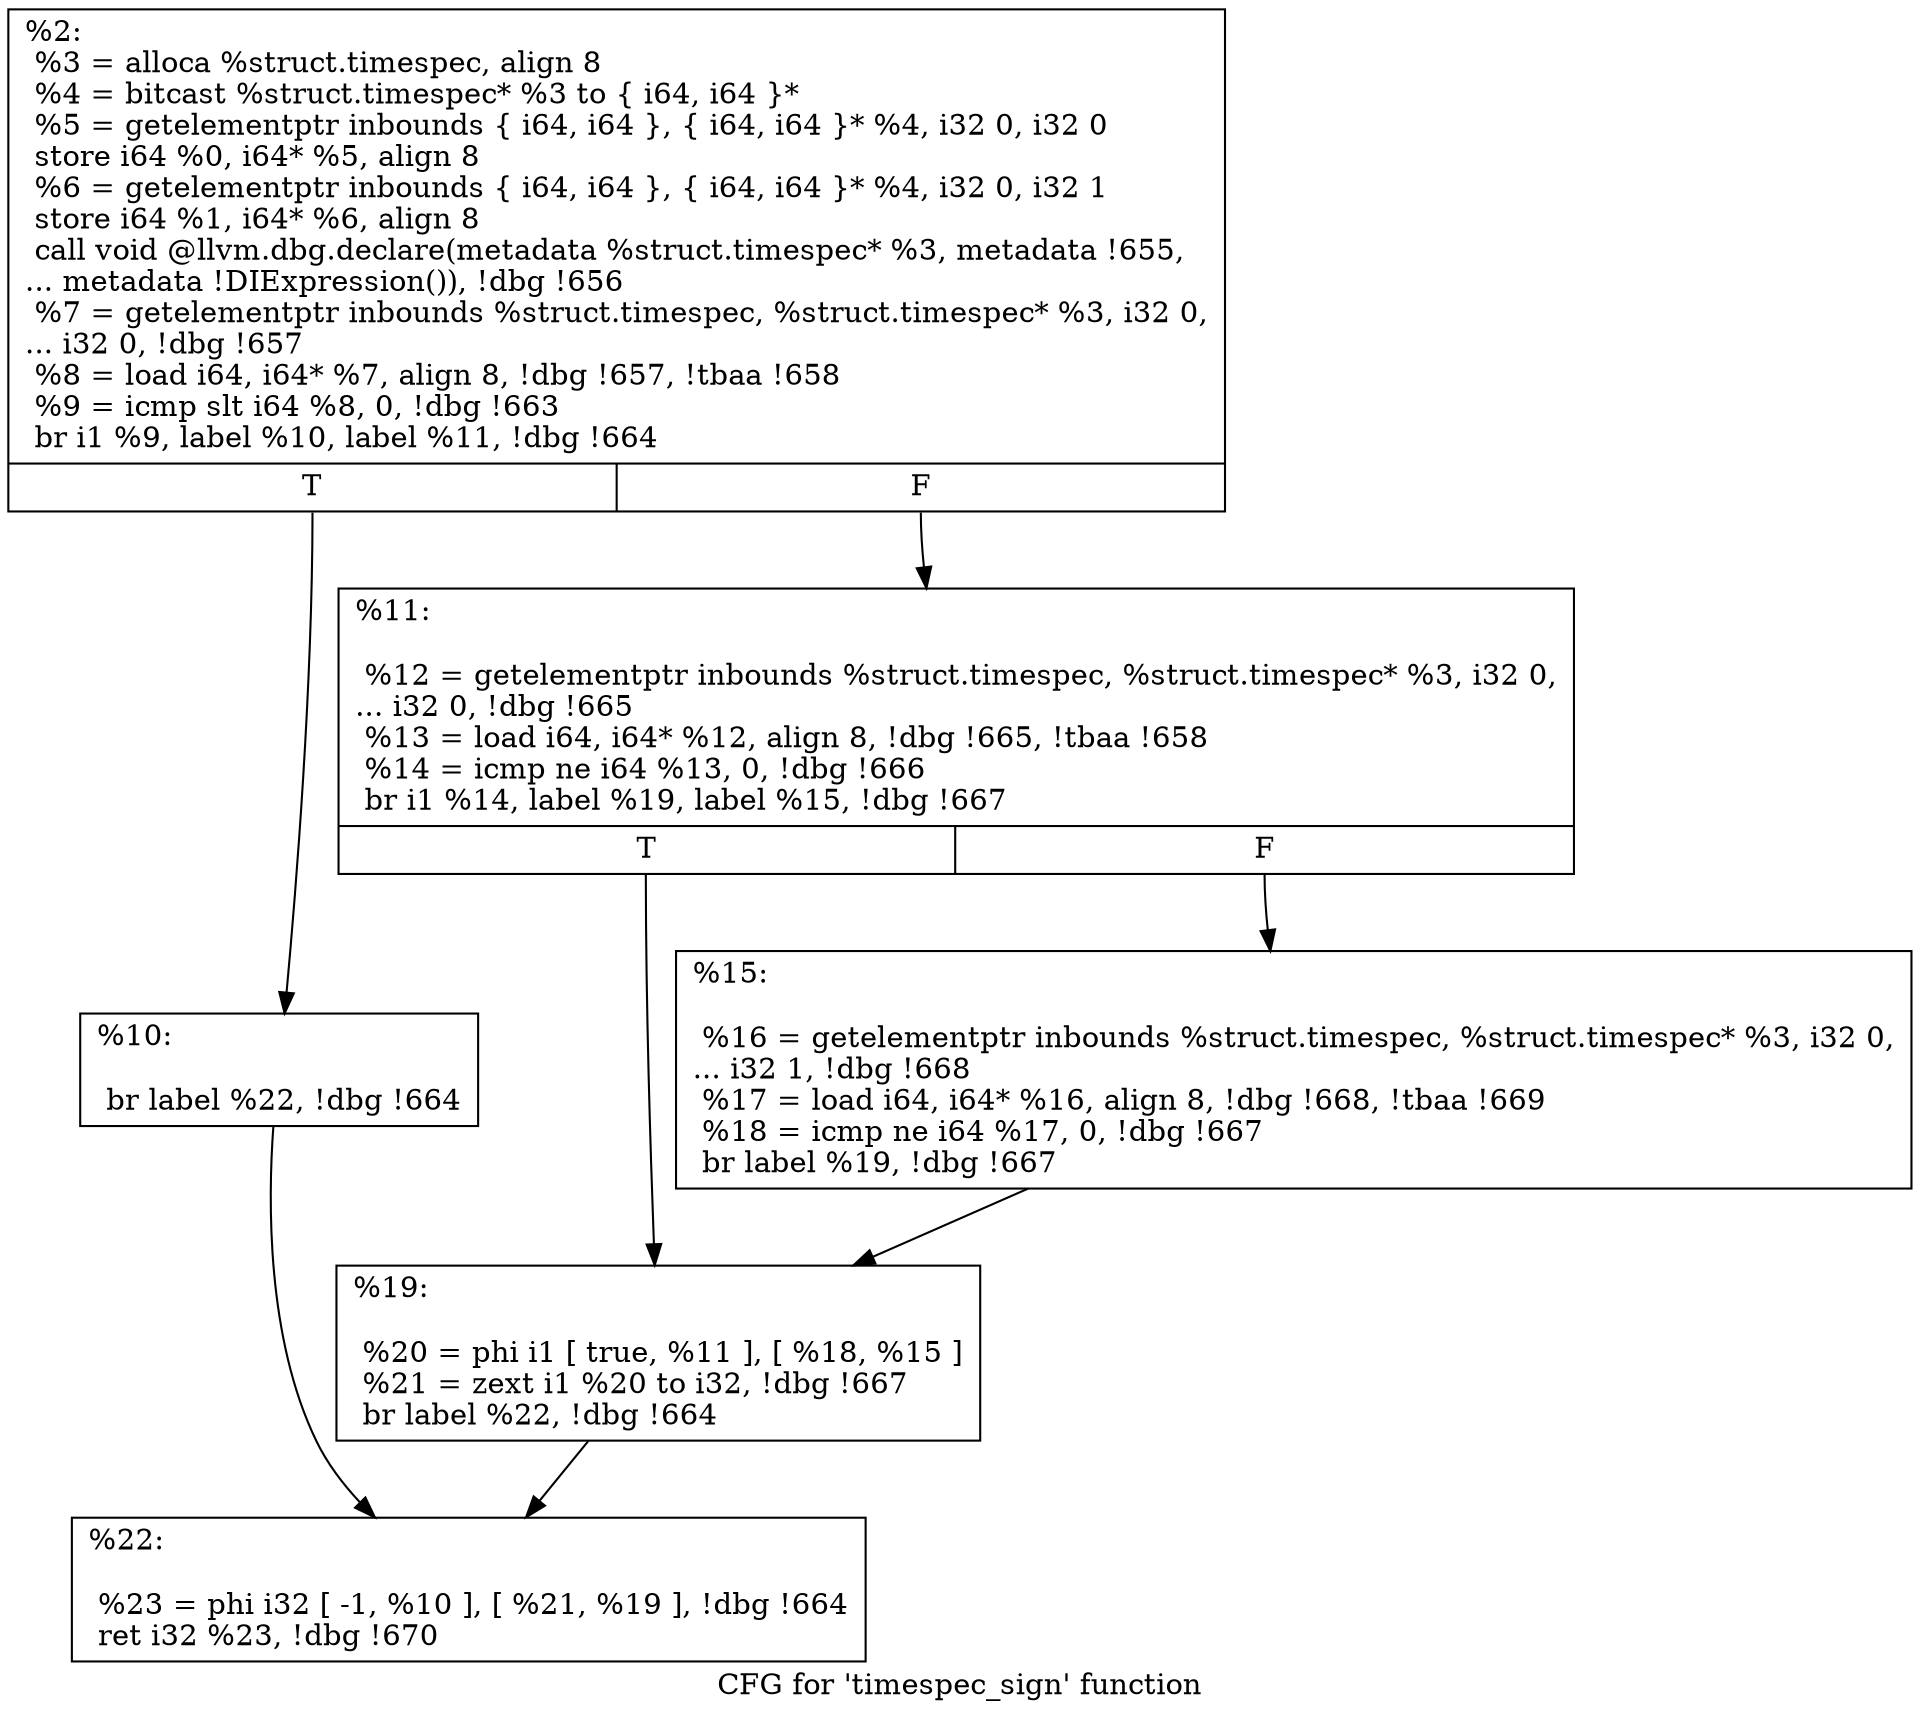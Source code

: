 digraph "CFG for 'timespec_sign' function" {
	label="CFG for 'timespec_sign' function";

	Node0x25501a0 [shape=record,label="{%2:\l  %3 = alloca %struct.timespec, align 8\l  %4 = bitcast %struct.timespec* %3 to \{ i64, i64 \}*\l  %5 = getelementptr inbounds \{ i64, i64 \}, \{ i64, i64 \}* %4, i32 0, i32 0\l  store i64 %0, i64* %5, align 8\l  %6 = getelementptr inbounds \{ i64, i64 \}, \{ i64, i64 \}* %4, i32 0, i32 1\l  store i64 %1, i64* %6, align 8\l  call void @llvm.dbg.declare(metadata %struct.timespec* %3, metadata !655,\l... metadata !DIExpression()), !dbg !656\l  %7 = getelementptr inbounds %struct.timespec, %struct.timespec* %3, i32 0,\l... i32 0, !dbg !657\l  %8 = load i64, i64* %7, align 8, !dbg !657, !tbaa !658\l  %9 = icmp slt i64 %8, 0, !dbg !663\l  br i1 %9, label %10, label %11, !dbg !664\l|{<s0>T|<s1>F}}"];
	Node0x25501a0:s0 -> Node0x255d0e0;
	Node0x25501a0:s1 -> Node0x255d130;
	Node0x255d0e0 [shape=record,label="{%10:\l\l  br label %22, !dbg !664\l}"];
	Node0x255d0e0 -> Node0x255d220;
	Node0x255d130 [shape=record,label="{%11:\l\l  %12 = getelementptr inbounds %struct.timespec, %struct.timespec* %3, i32 0,\l... i32 0, !dbg !665\l  %13 = load i64, i64* %12, align 8, !dbg !665, !tbaa !658\l  %14 = icmp ne i64 %13, 0, !dbg !666\l  br i1 %14, label %19, label %15, !dbg !667\l|{<s0>T|<s1>F}}"];
	Node0x255d130:s0 -> Node0x255d1d0;
	Node0x255d130:s1 -> Node0x255d180;
	Node0x255d180 [shape=record,label="{%15:\l\l  %16 = getelementptr inbounds %struct.timespec, %struct.timespec* %3, i32 0,\l... i32 1, !dbg !668\l  %17 = load i64, i64* %16, align 8, !dbg !668, !tbaa !669\l  %18 = icmp ne i64 %17, 0, !dbg !667\l  br label %19, !dbg !667\l}"];
	Node0x255d180 -> Node0x255d1d0;
	Node0x255d1d0 [shape=record,label="{%19:\l\l  %20 = phi i1 [ true, %11 ], [ %18, %15 ]\l  %21 = zext i1 %20 to i32, !dbg !667\l  br label %22, !dbg !664\l}"];
	Node0x255d1d0 -> Node0x255d220;
	Node0x255d220 [shape=record,label="{%22:\l\l  %23 = phi i32 [ -1, %10 ], [ %21, %19 ], !dbg !664\l  ret i32 %23, !dbg !670\l}"];
}
